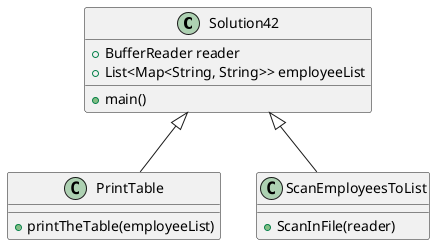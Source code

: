 @startuml
class Solution42{
    +main()
    +BufferReader reader
    +List<Map<String, String>> employeeList
}

class PrintTable{
    +printTheTable(employeeList)
}

class ScanEmployeesToList{
    +ScanInFile(reader)
}

Solution42 <|-- PrintTable
Solution42 <|-- ScanEmployeesToList

@enduml